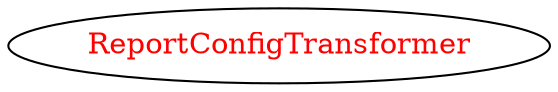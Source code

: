 digraph dependencyGraph {
 concentrate=true;
 ranksep="2.0";
 rankdir="LR"; 
 splines="ortho";
"ReportConfigTransformer" [fontcolor="red"];
}